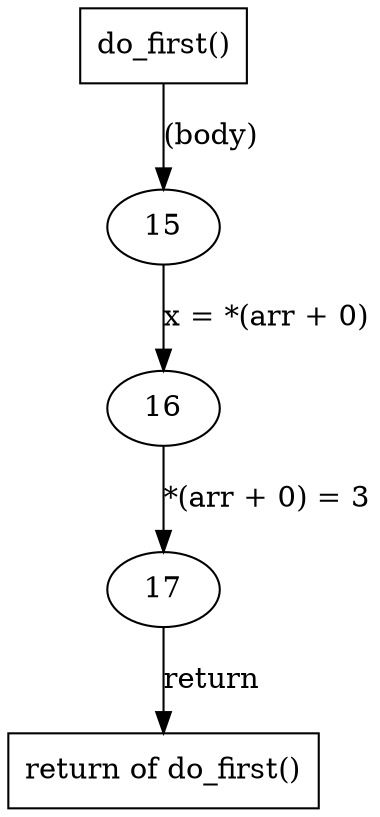 digraph cfg {
	17 -> ret292 [label = "return
"] ;
	16 -> 17 [label = "*(arr + 0) = 3
"] ;
	15 -> 16 [label = "x = *(arr + 0)
"] ;
	fun292 -> 15 [label = "(body)
"] ;
	16 [id="16",URL="javascript:show_info('\N');",fillcolor=white,style=filled,];
	17 [id="17",URL="javascript:show_info('\N');",fillcolor=white,style=filled,];
	ret292 [id="ret292",URL="javascript:show_info('\N');",fillcolor=white,style=filled,label ="return of do_first()",shape=box];
	fun292 [id="fun292",URL="javascript:show_info('\N');",fillcolor=white,style=filled,label ="do_first()",shape=box];
	15 [id="15",URL="javascript:show_info('\N');",fillcolor=white,style=filled,];
}
